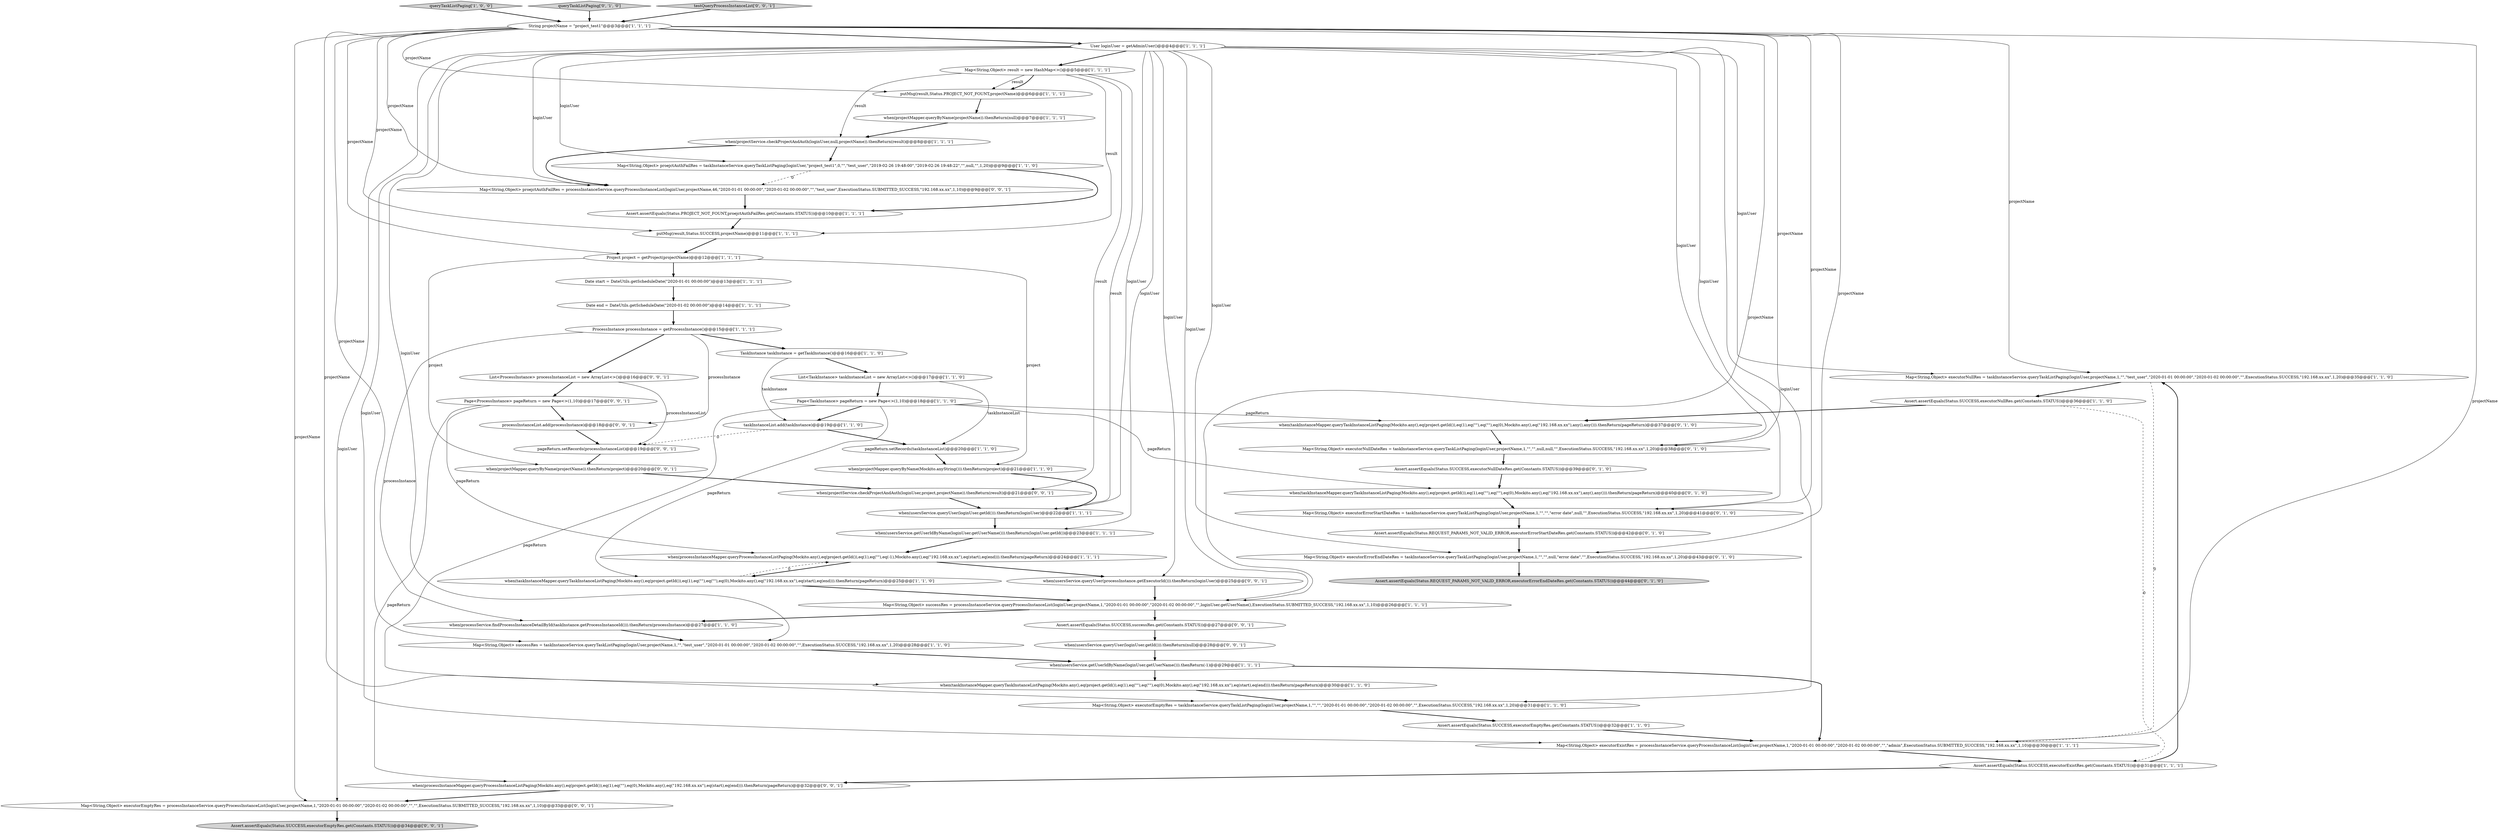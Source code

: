 digraph {
6 [style = filled, label = "Map<String,Object> executorNullRes = taskInstanceService.queryTaskListPaging(loginUser,projectName,1,\"\",\"test_user\",\"2020-01-01 00:00:00\",\"2020-01-02 00:00:00\",\"\",ExecutionStatus.SUCCESS,\"192.168.xx.xx\",1,20)@@@35@@@['1', '1', '0']", fillcolor = white, shape = ellipse image = "AAA0AAABBB1BBB"];
51 [style = filled, label = "pageReturn.setRecords(processInstanceList)@@@19@@@['0', '0', '1']", fillcolor = white, shape = ellipse image = "AAA0AAABBB3BBB"];
11 [style = filled, label = "Map<String,Object> proejctAuthFailRes = taskInstanceService.queryTaskListPaging(loginUser,\"project_test1\",0,\"\",\"test_user\",\"2019-02-26 19:48:00\",\"2019-02-26 19:48:22\",\"\",null,\"\",1,20)@@@9@@@['1', '1', '0']", fillcolor = white, shape = ellipse image = "AAA0AAABBB1BBB"];
12 [style = filled, label = "TaskInstance taskInstance = getTaskInstance()@@@16@@@['1', '1', '0']", fillcolor = white, shape = ellipse image = "AAA0AAABBB1BBB"];
29 [style = filled, label = "when(projectMapper.queryByName(projectName)).thenReturn(null)@@@7@@@['1', '1', '1']", fillcolor = white, shape = ellipse image = "AAA0AAABBB1BBB"];
48 [style = filled, label = "Assert.assertEquals(Status.SUCCESS,executorEmptyRes.get(Constants.STATUS))@@@34@@@['0', '0', '1']", fillcolor = lightgray, shape = ellipse image = "AAA0AAABBB3BBB"];
23 [style = filled, label = "Map<String,Object> result = new HashMap<>()@@@5@@@['1', '1', '1']", fillcolor = white, shape = ellipse image = "AAA0AAABBB1BBB"];
56 [style = filled, label = "Map<String,Object> executorEmptyRes = processInstanceService.queryProcessInstanceList(loginUser,projectName,1,\"2020-01-01 00:00:00\",\"2020-01-02 00:00:00\",\"\",\"\",ExecutionStatus.SUBMITTED_SUCCESS,\"192.168.xx.xx\",1,10)@@@33@@@['0', '0', '1']", fillcolor = white, shape = ellipse image = "AAA0AAABBB3BBB"];
10 [style = filled, label = "Map<String,Object> executorEmptyRes = taskInstanceService.queryTaskListPaging(loginUser,projectName,1,\"\",\"\",\"2020-01-01 00:00:00\",\"2020-01-02 00:00:00\",\"\",ExecutionStatus.SUCCESS,\"192.168.xx.xx\",1,20)@@@31@@@['1', '1', '0']", fillcolor = white, shape = ellipse image = "AAA0AAABBB1BBB"];
7 [style = filled, label = "User loginUser = getAdminUser()@@@4@@@['1', '1', '1']", fillcolor = white, shape = ellipse image = "AAA0AAABBB1BBB"];
4 [style = filled, label = "when(usersService.getUserIdByName(loginUser.getUserName())).thenReturn(loginUser.getId())@@@23@@@['1', '1', '1']", fillcolor = white, shape = ellipse image = "AAA0AAABBB1BBB"];
47 [style = filled, label = "when(projectService.checkProjectAndAuth(loginUser,project,projectName)).thenReturn(result)@@@21@@@['0', '0', '1']", fillcolor = white, shape = ellipse image = "AAA0AAABBB3BBB"];
30 [style = filled, label = "when(taskInstanceMapper.queryTaskInstanceListPaging(Mockito.any(),eq(project.getId()),eq(1),eq(\"\"),eq(\"\"),eq(0),Mockito.any(),eq(\"192.168.xx.xx\"),eq(start),eq(end))).thenReturn(pageReturn)@@@30@@@['1', '1', '0']", fillcolor = white, shape = ellipse image = "AAA0AAABBB1BBB"];
39 [style = filled, label = "when(taskInstanceMapper.queryTaskInstanceListPaging(Mockito.any(),eq(project.getId()),eq(1),eq(\"\"),eq(\"\"),eq(0),Mockito.any(),eq(\"192.168.xx.xx\"),any(),any())).thenReturn(pageReturn)@@@40@@@['0', '1', '0']", fillcolor = white, shape = ellipse image = "AAA1AAABBB2BBB"];
38 [style = filled, label = "Map<String,Object> executorErrorStartDateRes = taskInstanceService.queryTaskListPaging(loginUser,projectName,1,\"\",\"\",\"error date\",null,\"\",ExecutionStatus.SUCCESS,\"192.168.xx.xx\",1,20)@@@41@@@['0', '1', '0']", fillcolor = white, shape = ellipse image = "AAA1AAABBB2BBB"];
53 [style = filled, label = "Page<ProcessInstance> pageReturn = new Page<>(1,10)@@@17@@@['0', '0', '1']", fillcolor = white, shape = ellipse image = "AAA0AAABBB3BBB"];
50 [style = filled, label = "when(processInstanceMapper.queryProcessInstanceListPaging(Mockito.any(),eq(project.getId()),eq(1),eq(\"\"),eq(0),Mockito.any(),eq(\"192.168.xx.xx\"),eq(start),eq(end))).thenReturn(pageReturn)@@@32@@@['0', '0', '1']", fillcolor = white, shape = ellipse image = "AAA0AAABBB3BBB"];
0 [style = filled, label = "when(projectService.checkProjectAndAuth(loginUser,null,projectName)).thenReturn(result)@@@8@@@['1', '1', '1']", fillcolor = white, shape = ellipse image = "AAA0AAABBB1BBB"];
9 [style = filled, label = "when(taskInstanceMapper.queryTaskInstanceListPaging(Mockito.any(),eq(project.getId()),eq(1),eq(\"\"),eq(\"\"),eq(0),Mockito.any(),eq(\"192.168.xx.xx\"),eq(start),eq(end))).thenReturn(pageReturn)@@@25@@@['1', '1', '0']", fillcolor = white, shape = ellipse image = "AAA0AAABBB1BBB"];
14 [style = filled, label = "Map<String,Object> successRes = processInstanceService.queryProcessInstanceList(loginUser,projectName,1,\"2020-01-01 00:00:00\",\"2020-01-02 00:00:00\",\"\",loginUser.getUserName(),ExecutionStatus.SUBMITTED_SUCCESS,\"192.168.xx.xx\",1,10)@@@26@@@['1', '1', '1']", fillcolor = white, shape = ellipse image = "AAA0AAABBB1BBB"];
15 [style = filled, label = "String projectName = \"project_test1\"@@@3@@@['1', '1', '1']", fillcolor = white, shape = ellipse image = "AAA0AAABBB1BBB"];
19 [style = filled, label = "when(processService.findProcessInstanceDetailById(taskInstance.getProcessInstanceId())).thenReturn(processInstance)@@@27@@@['1', '1', '0']", fillcolor = white, shape = ellipse image = "AAA0AAABBB1BBB"];
27 [style = filled, label = "taskInstanceList.add(taskInstance)@@@19@@@['1', '1', '0']", fillcolor = white, shape = ellipse image = "AAA0AAABBB1BBB"];
28 [style = filled, label = "ProcessInstance processInstance = getProcessInstance()@@@15@@@['1', '1', '1']", fillcolor = white, shape = ellipse image = "AAA0AAABBB1BBB"];
52 [style = filled, label = "when(usersService.queryUser(processInstance.getExecutorId())).thenReturn(loginUser)@@@25@@@['0', '0', '1']", fillcolor = white, shape = ellipse image = "AAA0AAABBB3BBB"];
3 [style = filled, label = "Map<String,Object> executorExistRes = processInstanceService.queryProcessInstanceList(loginUser,projectName,1,\"2020-01-01 00:00:00\",\"2020-01-02 00:00:00\",\"\",\"admin\",ExecutionStatus.SUBMITTED_SUCCESS,\"192.168.xx.xx\",1,10)@@@30@@@['1', '1', '1']", fillcolor = white, shape = ellipse image = "AAA0AAABBB1BBB"];
35 [style = filled, label = "Map<String,Object> executorErrorEndDateRes = taskInstanceService.queryTaskListPaging(loginUser,projectName,1,\"\",\"\",null,\"error date\",\"\",ExecutionStatus.SUCCESS,\"192.168.xx.xx\",1,20)@@@43@@@['0', '1', '0']", fillcolor = white, shape = ellipse image = "AAA1AAABBB2BBB"];
34 [style = filled, label = "List<TaskInstance> taskInstanceList = new ArrayList<>()@@@17@@@['1', '1', '0']", fillcolor = white, shape = ellipse image = "AAA0AAABBB1BBB"];
8 [style = filled, label = "Page<TaskInstance> pageReturn = new Page<>(1,10)@@@18@@@['1', '1', '0']", fillcolor = white, shape = ellipse image = "AAA0AAABBB1BBB"];
16 [style = filled, label = "Date start = DateUtils.getScheduleDate(\"2020-01-01 00:00:00\")@@@13@@@['1', '1', '1']", fillcolor = white, shape = ellipse image = "AAA0AAABBB1BBB"];
22 [style = filled, label = "Assert.assertEquals(Status.PROJECT_NOT_FOUNT,proejctAuthFailRes.get(Constants.STATUS))@@@10@@@['1', '1', '1']", fillcolor = white, shape = ellipse image = "AAA0AAABBB1BBB"];
18 [style = filled, label = "when(processInstanceMapper.queryProcessInstanceListPaging(Mockito.any(),eq(project.getId()),eq(1),eq(\"\"),eq(-1),Mockito.any(),eq(\"192.168.xx.xx\"),eq(start),eq(end))).thenReturn(pageReturn)@@@24@@@['1', '1', '1']", fillcolor = white, shape = ellipse image = "AAA0AAABBB1BBB"];
20 [style = filled, label = "Date end = DateUtils.getScheduleDate(\"2020-01-02 00:00:00\")@@@14@@@['1', '1', '1']", fillcolor = white, shape = ellipse image = "AAA0AAABBB1BBB"];
26 [style = filled, label = "Project project = getProject(projectName)@@@12@@@['1', '1', '1']", fillcolor = white, shape = ellipse image = "AAA0AAABBB1BBB"];
21 [style = filled, label = "pageReturn.setRecords(taskInstanceList)@@@20@@@['1', '1', '0']", fillcolor = white, shape = ellipse image = "AAA0AAABBB1BBB"];
1 [style = filled, label = "when(usersService.queryUser(loginUser.getId())).thenReturn(loginUser)@@@22@@@['1', '1', '1']", fillcolor = white, shape = ellipse image = "AAA0AAABBB1BBB"];
31 [style = filled, label = "Map<String,Object> successRes = taskInstanceService.queryTaskListPaging(loginUser,projectName,1,\"\",\"test_user\",\"2020-01-01 00:00:00\",\"2020-01-02 00:00:00\",\"\",ExecutionStatus.SUCCESS,\"192.168.xx.xx\",1,20)@@@28@@@['1', '1', '0']", fillcolor = white, shape = ellipse image = "AAA0AAABBB1BBB"];
5 [style = filled, label = "queryTaskListPaging['1', '0', '0']", fillcolor = lightgray, shape = diamond image = "AAA0AAABBB1BBB"];
43 [style = filled, label = "Map<String,Object> executorNullDateRes = taskInstanceService.queryTaskListPaging(loginUser,projectName,1,\"\",\"\",null,null,\"\",ExecutionStatus.SUCCESS,\"192.168.xx.xx\",1,20)@@@38@@@['0', '1', '0']", fillcolor = white, shape = ellipse image = "AAA1AAABBB2BBB"];
2 [style = filled, label = "Assert.assertEquals(Status.SUCCESS,executorEmptyRes.get(Constants.STATUS))@@@32@@@['1', '1', '0']", fillcolor = white, shape = ellipse image = "AAA0AAABBB1BBB"];
41 [style = filled, label = "queryTaskListPaging['0', '1', '0']", fillcolor = lightgray, shape = diamond image = "AAA0AAABBB2BBB"];
36 [style = filled, label = "Assert.assertEquals(Status.REQUEST_PARAMS_NOT_VALID_ERROR,executorErrorEndDateRes.get(Constants.STATUS))@@@44@@@['0', '1', '0']", fillcolor = lightgray, shape = ellipse image = "AAA1AAABBB2BBB"];
24 [style = filled, label = "Assert.assertEquals(Status.SUCCESS,executorExistRes.get(Constants.STATUS))@@@31@@@['1', '1', '1']", fillcolor = white, shape = ellipse image = "AAA0AAABBB1BBB"];
54 [style = filled, label = "testQueryProcessInstanceList['0', '0', '1']", fillcolor = lightgray, shape = diamond image = "AAA0AAABBB3BBB"];
37 [style = filled, label = "when(taskInstanceMapper.queryTaskInstanceListPaging(Mockito.any(),eq(project.getId()),eq(1),eq(\"\"),eq(\"\"),eq(0),Mockito.any(),eq(\"192.168.xx.xx\"),any(),any())).thenReturn(pageReturn)@@@37@@@['0', '1', '0']", fillcolor = white, shape = ellipse image = "AAA1AAABBB2BBB"];
13 [style = filled, label = "Assert.assertEquals(Status.SUCCESS,executorNullRes.get(Constants.STATUS))@@@36@@@['1', '1', '0']", fillcolor = white, shape = ellipse image = "AAA0AAABBB1BBB"];
17 [style = filled, label = "putMsg(result,Status.PROJECT_NOT_FOUNT,projectName)@@@6@@@['1', '1', '1']", fillcolor = white, shape = ellipse image = "AAA0AAABBB1BBB"];
25 [style = filled, label = "putMsg(result,Status.SUCCESS,projectName)@@@11@@@['1', '1', '1']", fillcolor = white, shape = ellipse image = "AAA0AAABBB1BBB"];
55 [style = filled, label = "when(usersService.queryUser(loginUser.getId())).thenReturn(null)@@@28@@@['0', '0', '1']", fillcolor = white, shape = ellipse image = "AAA0AAABBB3BBB"];
45 [style = filled, label = "when(projectMapper.queryByName(projectName)).thenReturn(project)@@@20@@@['0', '0', '1']", fillcolor = white, shape = ellipse image = "AAA0AAABBB3BBB"];
44 [style = filled, label = "processInstanceList.add(processInstance)@@@18@@@['0', '0', '1']", fillcolor = white, shape = ellipse image = "AAA0AAABBB3BBB"];
40 [style = filled, label = "Assert.assertEquals(Status.REQUEST_PARAMS_NOT_VALID_ERROR,executorErrorStartDateRes.get(Constants.STATUS))@@@42@@@['0', '1', '0']", fillcolor = white, shape = ellipse image = "AAA1AAABBB2BBB"];
42 [style = filled, label = "Assert.assertEquals(Status.SUCCESS,executorNullDateRes.get(Constants.STATUS))@@@39@@@['0', '1', '0']", fillcolor = white, shape = ellipse image = "AAA1AAABBB2BBB"];
49 [style = filled, label = "List<ProcessInstance> processInstanceList = new ArrayList<>()@@@16@@@['0', '0', '1']", fillcolor = white, shape = ellipse image = "AAA0AAABBB3BBB"];
57 [style = filled, label = "Assert.assertEquals(Status.SUCCESS,successRes.get(Constants.STATUS))@@@27@@@['0', '0', '1']", fillcolor = white, shape = ellipse image = "AAA0AAABBB3BBB"];
46 [style = filled, label = "Map<String,Object> proejctAuthFailRes = processInstanceService.queryProcessInstanceList(loginUser,projectName,46,\"2020-01-01 00:00:00\",\"2020-01-02 00:00:00\",\"\",\"test_user\",ExecutionStatus.SUBMITTED_SUCCESS,\"192.168.xx.xx\",1,10)@@@9@@@['0', '0', '1']", fillcolor = white, shape = ellipse image = "AAA0AAABBB3BBB"];
33 [style = filled, label = "when(projectMapper.queryByName(Mockito.anyString())).thenReturn(project)@@@21@@@['1', '1', '0']", fillcolor = white, shape = ellipse image = "AAA0AAABBB1BBB"];
32 [style = filled, label = "when(usersService.getUserIdByName(loginUser.getUserName())).thenReturn(-1)@@@29@@@['1', '1', '1']", fillcolor = white, shape = ellipse image = "AAA0AAABBB1BBB"];
7->23 [style = bold, label=""];
14->57 [style = bold, label=""];
28->44 [style = solid, label="processInstance"];
3->24 [style = bold, label=""];
11->22 [style = bold, label=""];
34->21 [style = solid, label="taskInstanceList"];
23->47 [style = solid, label="result"];
15->14 [style = solid, label="projectName"];
8->37 [style = solid, label="pageReturn"];
38->40 [style = bold, label=""];
41->15 [style = bold, label=""];
23->17 [style = solid, label="result"];
23->1 [style = solid, label="result"];
25->26 [style = bold, label=""];
14->19 [style = bold, label=""];
53->50 [style = solid, label="pageReturn"];
7->3 [style = solid, label="loginUser"];
53->44 [style = bold, label=""];
31->32 [style = bold, label=""];
43->42 [style = bold, label=""];
7->6 [style = solid, label="loginUser"];
13->37 [style = bold, label=""];
28->49 [style = bold, label=""];
0->46 [style = bold, label=""];
23->25 [style = solid, label="result"];
15->26 [style = solid, label="projectName"];
54->15 [style = bold, label=""];
9->14 [style = bold, label=""];
57->55 [style = bold, label=""];
40->35 [style = bold, label=""];
7->38 [style = solid, label="loginUser"];
27->21 [style = bold, label=""];
24->50 [style = bold, label=""];
15->56 [style = solid, label="projectName"];
7->14 [style = solid, label="loginUser"];
56->48 [style = bold, label=""];
47->1 [style = bold, label=""];
26->16 [style = bold, label=""];
46->22 [style = bold, label=""];
27->51 [style = dashed, label="0"];
49->53 [style = bold, label=""];
55->32 [style = bold, label=""];
12->34 [style = bold, label=""];
7->35 [style = solid, label="loginUser"];
15->46 [style = solid, label="projectName"];
8->30 [style = solid, label="pageReturn"];
15->7 [style = bold, label=""];
0->11 [style = bold, label=""];
8->27 [style = bold, label=""];
2->3 [style = bold, label=""];
8->39 [style = solid, label="pageReturn"];
7->43 [style = solid, label="loginUser"];
28->19 [style = solid, label="processInstance"];
15->43 [style = solid, label="projectName"];
6->3 [style = dashed, label="0"];
22->25 [style = bold, label=""];
35->36 [style = bold, label=""];
7->4 [style = solid, label="loginUser"];
1->4 [style = bold, label=""];
44->51 [style = bold, label=""];
15->31 [style = solid, label="projectName"];
15->17 [style = solid, label="projectName"];
7->11 [style = solid, label="loginUser"];
21->33 [style = bold, label=""];
51->45 [style = bold, label=""];
7->31 [style = solid, label="loginUser"];
11->46 [style = dashed, label="0"];
53->18 [style = solid, label="pageReturn"];
7->46 [style = solid, label="loginUser"];
13->24 [style = dashed, label="0"];
18->9 [style = bold, label=""];
15->10 [style = solid, label="projectName"];
23->0 [style = solid, label="result"];
15->6 [style = solid, label="projectName"];
24->6 [style = bold, label=""];
23->17 [style = bold, label=""];
50->56 [style = bold, label=""];
17->29 [style = bold, label=""];
18->52 [style = bold, label=""];
4->18 [style = bold, label=""];
9->18 [style = dashed, label="0"];
8->9 [style = solid, label="pageReturn"];
42->39 [style = bold, label=""];
49->51 [style = solid, label="processInstanceList"];
10->2 [style = bold, label=""];
28->12 [style = bold, label=""];
26->45 [style = solid, label="project"];
15->38 [style = solid, label="projectName"];
37->43 [style = bold, label=""];
15->25 [style = solid, label="projectName"];
39->38 [style = bold, label=""];
7->52 [style = solid, label="loginUser"];
15->35 [style = solid, label="projectName"];
6->13 [style = bold, label=""];
45->47 [style = bold, label=""];
30->10 [style = bold, label=""];
29->0 [style = bold, label=""];
12->27 [style = solid, label="taskInstance"];
7->10 [style = solid, label="loginUser"];
7->1 [style = solid, label="loginUser"];
32->3 [style = bold, label=""];
7->56 [style = solid, label="loginUser"];
20->28 [style = bold, label=""];
16->20 [style = bold, label=""];
26->33 [style = solid, label="project"];
34->8 [style = bold, label=""];
32->30 [style = bold, label=""];
19->31 [style = bold, label=""];
15->3 [style = solid, label="projectName"];
52->14 [style = bold, label=""];
5->15 [style = bold, label=""];
33->1 [style = bold, label=""];
}

